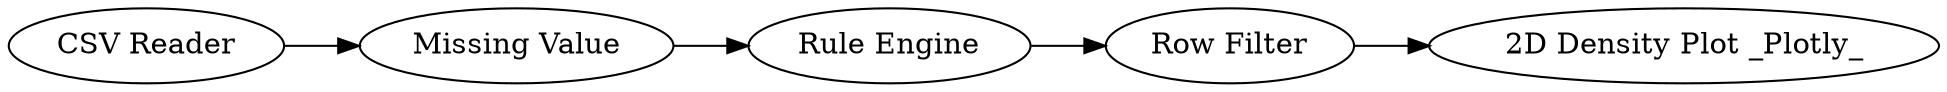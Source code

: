 digraph {
	2 -> 4
	6 -> 5
	4 -> 6
	5 -> 8
	5 [label="Row Filter"]
	4 [label="Missing Value"]
	6 [label="Rule Engine"]
	8 [label="2D Density Plot _Plotly_"]
	2 [label="CSV Reader"]
	rankdir=LR
}
